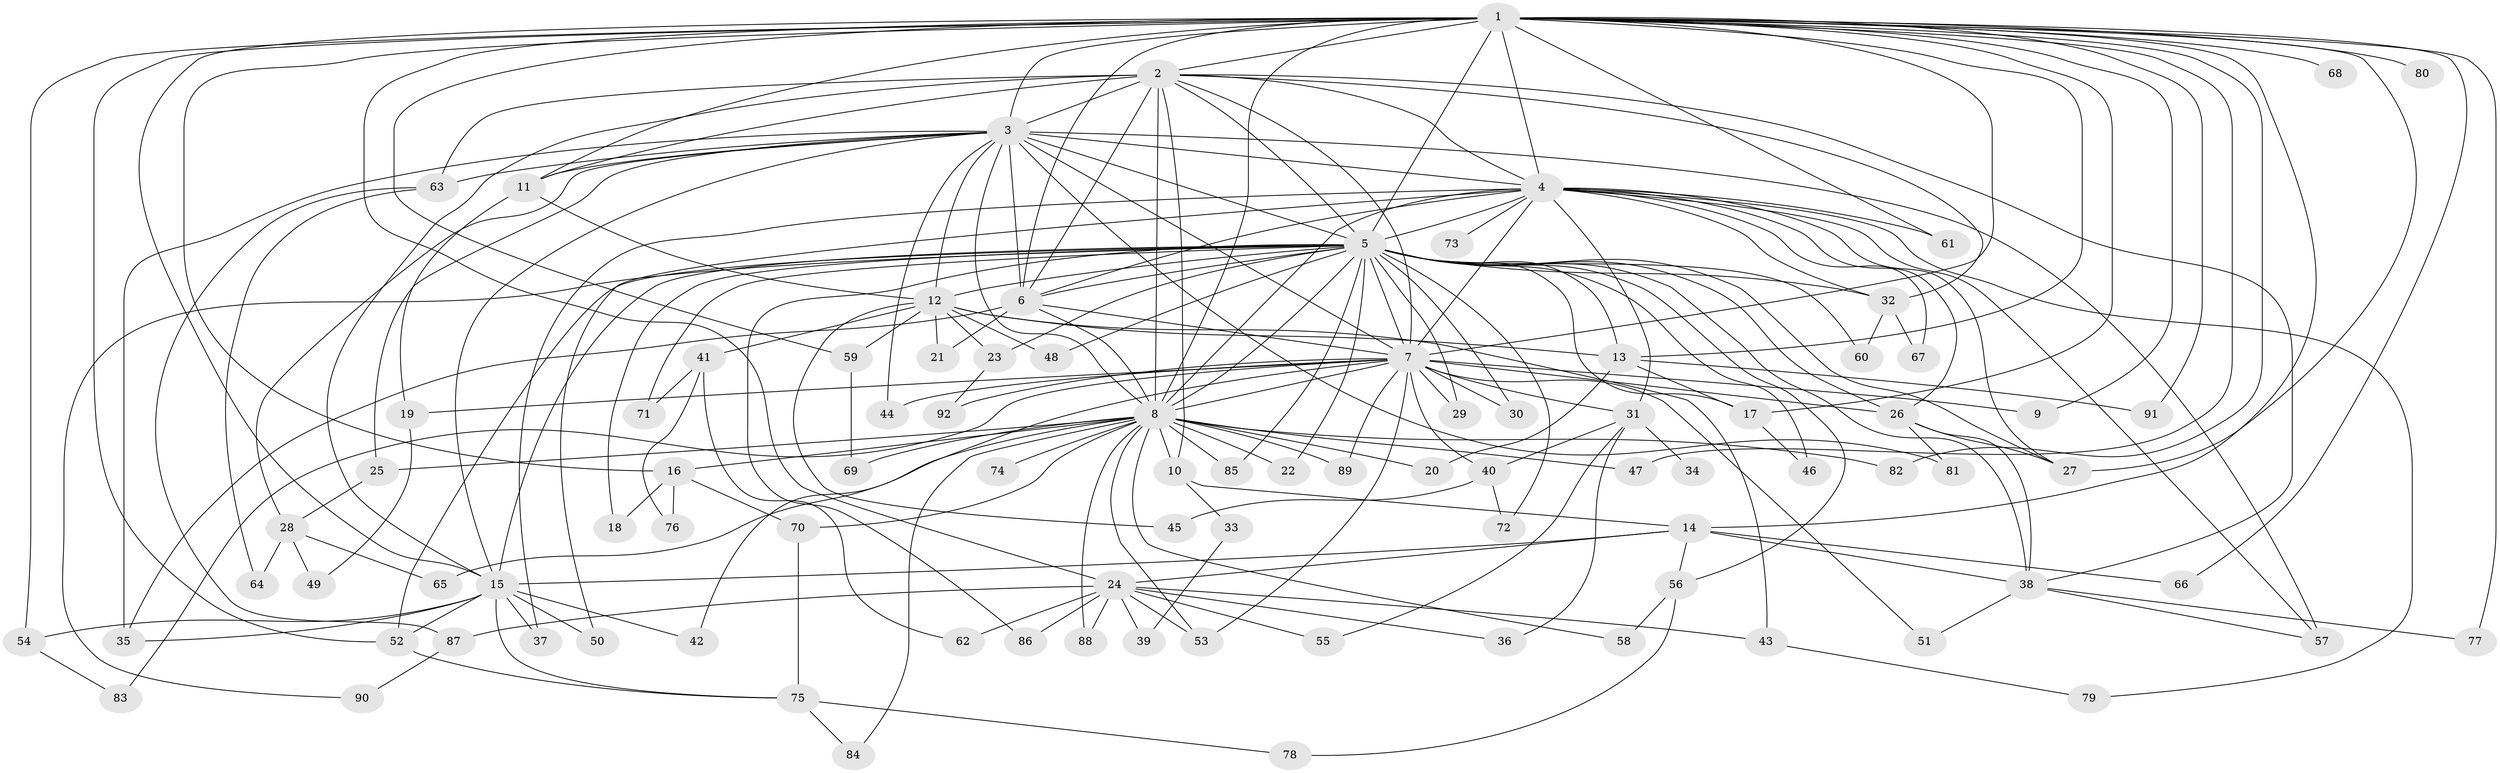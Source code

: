 // original degree distribution, {11: 0.023255813953488372, 18: 0.007751937984496124, 19: 0.007751937984496124, 21: 0.007751937984496124, 35: 0.007751937984496124, 12: 0.007751937984496124, 26: 0.007751937984496124, 15: 0.007751937984496124, 28: 0.007751937984496124, 32: 0.007751937984496124, 2: 0.5503875968992248, 3: 0.18604651162790697, 5: 0.05426356589147287, 4: 0.08527131782945736, 14: 0.007751937984496124, 7: 0.015503875968992248, 6: 0.007751937984496124}
// Generated by graph-tools (version 1.1) at 2025/49/03/04/25 22:49:27]
// undirected, 92 vertices, 207 edges
graph export_dot {
  node [color=gray90,style=filled];
  1;
  2;
  3;
  4;
  5;
  6;
  7;
  8;
  9;
  10;
  11;
  12;
  13;
  14;
  15;
  16;
  17;
  18;
  19;
  20;
  21;
  22;
  23;
  24;
  25;
  26;
  27;
  28;
  29;
  30;
  31;
  32;
  33;
  34;
  35;
  36;
  37;
  38;
  39;
  40;
  41;
  42;
  43;
  44;
  45;
  46;
  47;
  48;
  49;
  50;
  51;
  52;
  53;
  54;
  55;
  56;
  57;
  58;
  59;
  60;
  61;
  62;
  63;
  64;
  65;
  66;
  67;
  68;
  69;
  70;
  71;
  72;
  73;
  74;
  75;
  76;
  77;
  78;
  79;
  80;
  81;
  82;
  83;
  84;
  85;
  86;
  87;
  88;
  89;
  90;
  91;
  92;
  1 -- 2 [weight=2.0];
  1 -- 3 [weight=4.0];
  1 -- 4 [weight=2.0];
  1 -- 5 [weight=2.0];
  1 -- 6 [weight=2.0];
  1 -- 7 [weight=2.0];
  1 -- 8 [weight=2.0];
  1 -- 9 [weight=1.0];
  1 -- 11 [weight=1.0];
  1 -- 13 [weight=1.0];
  1 -- 14 [weight=2.0];
  1 -- 15 [weight=1.0];
  1 -- 16 [weight=1.0];
  1 -- 17 [weight=1.0];
  1 -- 24 [weight=1.0];
  1 -- 27 [weight=1.0];
  1 -- 47 [weight=1.0];
  1 -- 52 [weight=1.0];
  1 -- 54 [weight=1.0];
  1 -- 59 [weight=1.0];
  1 -- 61 [weight=1.0];
  1 -- 66 [weight=1.0];
  1 -- 68 [weight=1.0];
  1 -- 77 [weight=1.0];
  1 -- 80 [weight=1.0];
  1 -- 82 [weight=1.0];
  1 -- 91 [weight=1.0];
  2 -- 3 [weight=3.0];
  2 -- 4 [weight=1.0];
  2 -- 5 [weight=1.0];
  2 -- 6 [weight=3.0];
  2 -- 7 [weight=1.0];
  2 -- 8 [weight=2.0];
  2 -- 10 [weight=1.0];
  2 -- 11 [weight=1.0];
  2 -- 15 [weight=1.0];
  2 -- 32 [weight=1.0];
  2 -- 38 [weight=1.0];
  2 -- 63 [weight=1.0];
  3 -- 4 [weight=2.0];
  3 -- 5 [weight=2.0];
  3 -- 6 [weight=2.0];
  3 -- 7 [weight=3.0];
  3 -- 8 [weight=2.0];
  3 -- 11 [weight=2.0];
  3 -- 12 [weight=1.0];
  3 -- 15 [weight=1.0];
  3 -- 25 [weight=1.0];
  3 -- 28 [weight=1.0];
  3 -- 35 [weight=1.0];
  3 -- 44 [weight=1.0];
  3 -- 57 [weight=1.0];
  3 -- 63 [weight=1.0];
  3 -- 81 [weight=1.0];
  4 -- 5 [weight=1.0];
  4 -- 6 [weight=1.0];
  4 -- 7 [weight=1.0];
  4 -- 8 [weight=1.0];
  4 -- 26 [weight=1.0];
  4 -- 27 [weight=1.0];
  4 -- 31 [weight=1.0];
  4 -- 32 [weight=1.0];
  4 -- 37 [weight=1.0];
  4 -- 50 [weight=1.0];
  4 -- 57 [weight=1.0];
  4 -- 61 [weight=1.0];
  4 -- 67 [weight=1.0];
  4 -- 73 [weight=1.0];
  4 -- 79 [weight=1.0];
  5 -- 6 [weight=1.0];
  5 -- 7 [weight=1.0];
  5 -- 8 [weight=1.0];
  5 -- 12 [weight=2.0];
  5 -- 13 [weight=1.0];
  5 -- 15 [weight=1.0];
  5 -- 17 [weight=1.0];
  5 -- 18 [weight=1.0];
  5 -- 22 [weight=1.0];
  5 -- 23 [weight=1.0];
  5 -- 26 [weight=1.0];
  5 -- 27 [weight=2.0];
  5 -- 29 [weight=1.0];
  5 -- 30 [weight=1.0];
  5 -- 32 [weight=1.0];
  5 -- 38 [weight=1.0];
  5 -- 46 [weight=1.0];
  5 -- 48 [weight=1.0];
  5 -- 52 [weight=1.0];
  5 -- 56 [weight=1.0];
  5 -- 60 [weight=1.0];
  5 -- 71 [weight=1.0];
  5 -- 72 [weight=1.0];
  5 -- 85 [weight=1.0];
  5 -- 86 [weight=1.0];
  5 -- 90 [weight=1.0];
  6 -- 7 [weight=2.0];
  6 -- 8 [weight=1.0];
  6 -- 21 [weight=1.0];
  6 -- 35 [weight=1.0];
  7 -- 8 [weight=1.0];
  7 -- 9 [weight=1.0];
  7 -- 19 [weight=1.0];
  7 -- 26 [weight=1.0];
  7 -- 29 [weight=1.0];
  7 -- 30 [weight=1.0];
  7 -- 31 [weight=1.0];
  7 -- 40 [weight=1.0];
  7 -- 42 [weight=1.0];
  7 -- 44 [weight=1.0];
  7 -- 51 [weight=1.0];
  7 -- 53 [weight=2.0];
  7 -- 83 [weight=1.0];
  7 -- 89 [weight=1.0];
  7 -- 92 [weight=1.0];
  8 -- 10 [weight=1.0];
  8 -- 16 [weight=1.0];
  8 -- 20 [weight=1.0];
  8 -- 22 [weight=1.0];
  8 -- 25 [weight=1.0];
  8 -- 47 [weight=1.0];
  8 -- 53 [weight=1.0];
  8 -- 58 [weight=1.0];
  8 -- 65 [weight=1.0];
  8 -- 69 [weight=1.0];
  8 -- 70 [weight=1.0];
  8 -- 74 [weight=1.0];
  8 -- 82 [weight=1.0];
  8 -- 84 [weight=1.0];
  8 -- 85 [weight=1.0];
  8 -- 88 [weight=1.0];
  8 -- 89 [weight=1.0];
  10 -- 14 [weight=1.0];
  10 -- 33 [weight=1.0];
  11 -- 12 [weight=1.0];
  11 -- 19 [weight=1.0];
  12 -- 13 [weight=1.0];
  12 -- 21 [weight=1.0];
  12 -- 23 [weight=1.0];
  12 -- 41 [weight=1.0];
  12 -- 43 [weight=1.0];
  12 -- 45 [weight=1.0];
  12 -- 48 [weight=1.0];
  12 -- 59 [weight=1.0];
  13 -- 17 [weight=1.0];
  13 -- 20 [weight=1.0];
  13 -- 91 [weight=1.0];
  14 -- 15 [weight=1.0];
  14 -- 24 [weight=1.0];
  14 -- 38 [weight=1.0];
  14 -- 56 [weight=1.0];
  14 -- 66 [weight=1.0];
  15 -- 35 [weight=1.0];
  15 -- 37 [weight=1.0];
  15 -- 42 [weight=1.0];
  15 -- 50 [weight=1.0];
  15 -- 52 [weight=1.0];
  15 -- 54 [weight=1.0];
  15 -- 75 [weight=1.0];
  16 -- 18 [weight=1.0];
  16 -- 70 [weight=1.0];
  16 -- 76 [weight=1.0];
  17 -- 46 [weight=1.0];
  19 -- 49 [weight=1.0];
  23 -- 92 [weight=1.0];
  24 -- 36 [weight=1.0];
  24 -- 39 [weight=1.0];
  24 -- 43 [weight=1.0];
  24 -- 53 [weight=1.0];
  24 -- 55 [weight=1.0];
  24 -- 62 [weight=1.0];
  24 -- 86 [weight=1.0];
  24 -- 87 [weight=1.0];
  24 -- 88 [weight=1.0];
  25 -- 28 [weight=1.0];
  26 -- 27 [weight=1.0];
  26 -- 38 [weight=1.0];
  26 -- 81 [weight=1.0];
  28 -- 49 [weight=2.0];
  28 -- 64 [weight=1.0];
  28 -- 65 [weight=1.0];
  31 -- 34 [weight=1.0];
  31 -- 36 [weight=1.0];
  31 -- 40 [weight=1.0];
  31 -- 55 [weight=1.0];
  32 -- 60 [weight=1.0];
  32 -- 67 [weight=1.0];
  33 -- 39 [weight=1.0];
  38 -- 51 [weight=1.0];
  38 -- 57 [weight=1.0];
  38 -- 77 [weight=1.0];
  40 -- 45 [weight=1.0];
  40 -- 72 [weight=1.0];
  41 -- 62 [weight=1.0];
  41 -- 71 [weight=1.0];
  41 -- 76 [weight=1.0];
  43 -- 79 [weight=1.0];
  52 -- 75 [weight=1.0];
  54 -- 83 [weight=1.0];
  56 -- 58 [weight=1.0];
  56 -- 78 [weight=1.0];
  59 -- 69 [weight=1.0];
  63 -- 64 [weight=1.0];
  63 -- 87 [weight=1.0];
  70 -- 75 [weight=1.0];
  75 -- 78 [weight=1.0];
  75 -- 84 [weight=1.0];
  87 -- 90 [weight=1.0];
}

